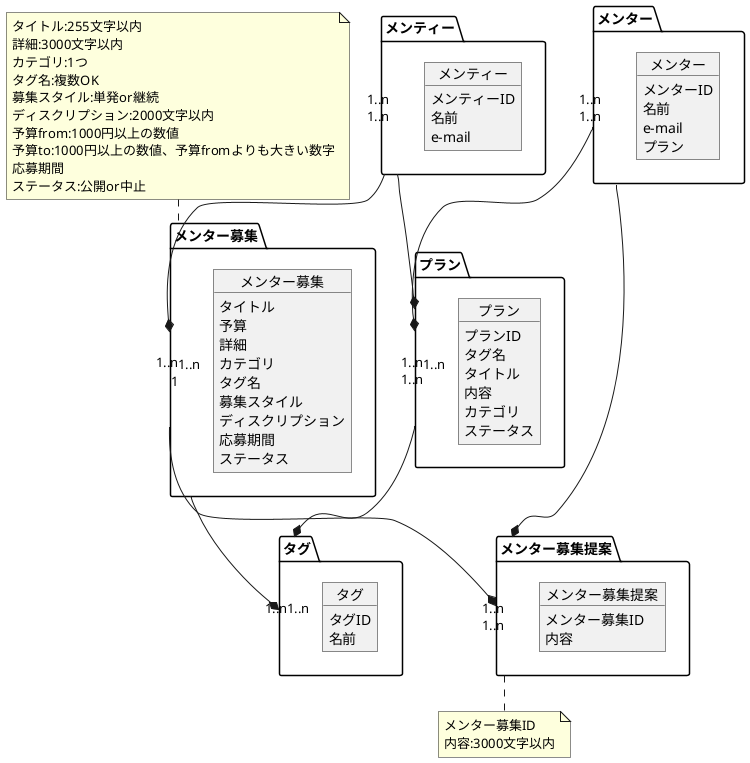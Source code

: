@startuml
package "メンター募集" {
  object メンター募集 {
    タイトル
    予算
    詳細
    カテゴリ
    タグ名
    募集スタイル
    ディスクリプション
    応募期間
    ステータス
  }
}
note top of メンター募集
  タイトル:255文字以内
  詳細:3000文字以内
  カテゴリ:1つ
  タグ名:複数OK
  募集スタイル:単発or継続
  ディスクリプション:2000文字以内
  予算from:1000円以上の数値
  予算to:1000円以上の数値、予算fromよりも大きい数字
  応募期間
  ステータス:公開or中止
end note

package "メンティー" {
  object メンティー {
    メンティーID
    名前
    e-mail
  }
}

package "メンター" {
  object メンター {
    メンターID
    名前
    e-mail
    プラン
  }
}

package "プラン" {
  object プラン {
    プランID
    タグ名
    タイトル
    内容
    カテゴリ
    ステータス
  }
}

package "メンター募集提案" {
  object メンター募集提案 {
    メンター募集ID
    内容
  }
}
note bottom of メンター募集提案
  メンター募集ID
  内容:3000文字以内
end note

package "タグ" {
  object タグ {
    タグID
    名前
  }
}

メンター募集 "1" --* "1..n" メンター募集提案
メンター募集 "1..n" --* "1..n" タグ
プラン "1..n" --* "1..n" タグ
メンティー "1..n" --* "1..n" メンター募集
メンティー "1..n" --* "1..n" プラン
メンター "1..n" --* "1..n" プラン
メンター "1..n" --* "1..n" メンター募集提案

@enduml